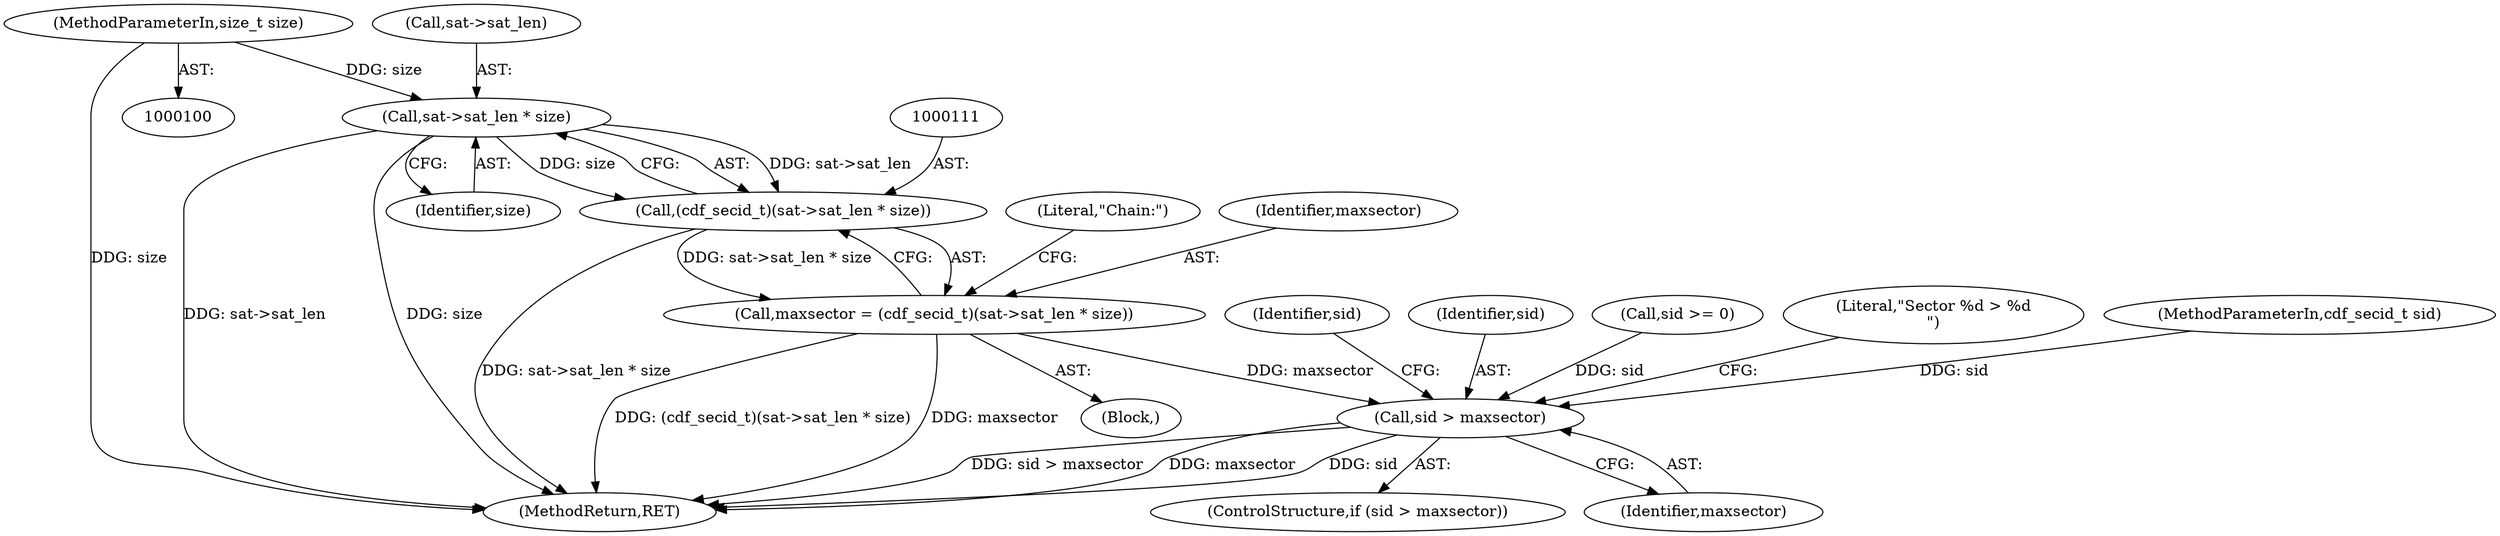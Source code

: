 digraph "1_file_40bade80cbe2af1d0b2cd0420cebd5d5905a2382@pointer" {
"1000112" [label="(Call,sat->sat_len * size)"];
"1000103" [label="(MethodParameterIn,size_t size)"];
"1000110" [label="(Call,(cdf_secid_t)(sat->sat_len * size))"];
"1000108" [label="(Call,maxsector = (cdf_secid_t)(sat->sat_len * size))"];
"1000154" [label="(Call,sid > maxsector)"];
"1000173" [label="(Identifier,sid)"];
"1000154" [label="(Call,sid > maxsector)"];
"1000113" [label="(Call,sat->sat_len)"];
"1000104" [label="(Block,)"];
"1000118" [label="(Literal,\"Chain:\")"];
"1000155" [label="(Identifier,sid)"];
"1000200" [label="(MethodReturn,RET)"];
"1000125" [label="(Call,sid >= 0)"];
"1000110" [label="(Call,(cdf_secid_t)(sat->sat_len * size))"];
"1000153" [label="(ControlStructure,if (sid > maxsector))"];
"1000103" [label="(MethodParameterIn,size_t size)"];
"1000108" [label="(Call,maxsector = (cdf_secid_t)(sat->sat_len * size))"];
"1000109" [label="(Identifier,maxsector)"];
"1000116" [label="(Identifier,size)"];
"1000156" [label="(Identifier,maxsector)"];
"1000112" [label="(Call,sat->sat_len * size)"];
"1000160" [label="(Literal,\"Sector %d > %d\n\")"];
"1000102" [label="(MethodParameterIn,cdf_secid_t sid)"];
"1000112" -> "1000110"  [label="AST: "];
"1000112" -> "1000116"  [label="CFG: "];
"1000113" -> "1000112"  [label="AST: "];
"1000116" -> "1000112"  [label="AST: "];
"1000110" -> "1000112"  [label="CFG: "];
"1000112" -> "1000200"  [label="DDG: sat->sat_len"];
"1000112" -> "1000200"  [label="DDG: size"];
"1000112" -> "1000110"  [label="DDG: sat->sat_len"];
"1000112" -> "1000110"  [label="DDG: size"];
"1000103" -> "1000112"  [label="DDG: size"];
"1000103" -> "1000100"  [label="AST: "];
"1000103" -> "1000200"  [label="DDG: size"];
"1000110" -> "1000108"  [label="AST: "];
"1000111" -> "1000110"  [label="AST: "];
"1000108" -> "1000110"  [label="CFG: "];
"1000110" -> "1000200"  [label="DDG: sat->sat_len * size"];
"1000110" -> "1000108"  [label="DDG: sat->sat_len * size"];
"1000108" -> "1000104"  [label="AST: "];
"1000109" -> "1000108"  [label="AST: "];
"1000118" -> "1000108"  [label="CFG: "];
"1000108" -> "1000200"  [label="DDG: (cdf_secid_t)(sat->sat_len * size)"];
"1000108" -> "1000200"  [label="DDG: maxsector"];
"1000108" -> "1000154"  [label="DDG: maxsector"];
"1000154" -> "1000153"  [label="AST: "];
"1000154" -> "1000156"  [label="CFG: "];
"1000155" -> "1000154"  [label="AST: "];
"1000156" -> "1000154"  [label="AST: "];
"1000160" -> "1000154"  [label="CFG: "];
"1000173" -> "1000154"  [label="CFG: "];
"1000154" -> "1000200"  [label="DDG: sid > maxsector"];
"1000154" -> "1000200"  [label="DDG: maxsector"];
"1000154" -> "1000200"  [label="DDG: sid"];
"1000125" -> "1000154"  [label="DDG: sid"];
"1000102" -> "1000154"  [label="DDG: sid"];
}

